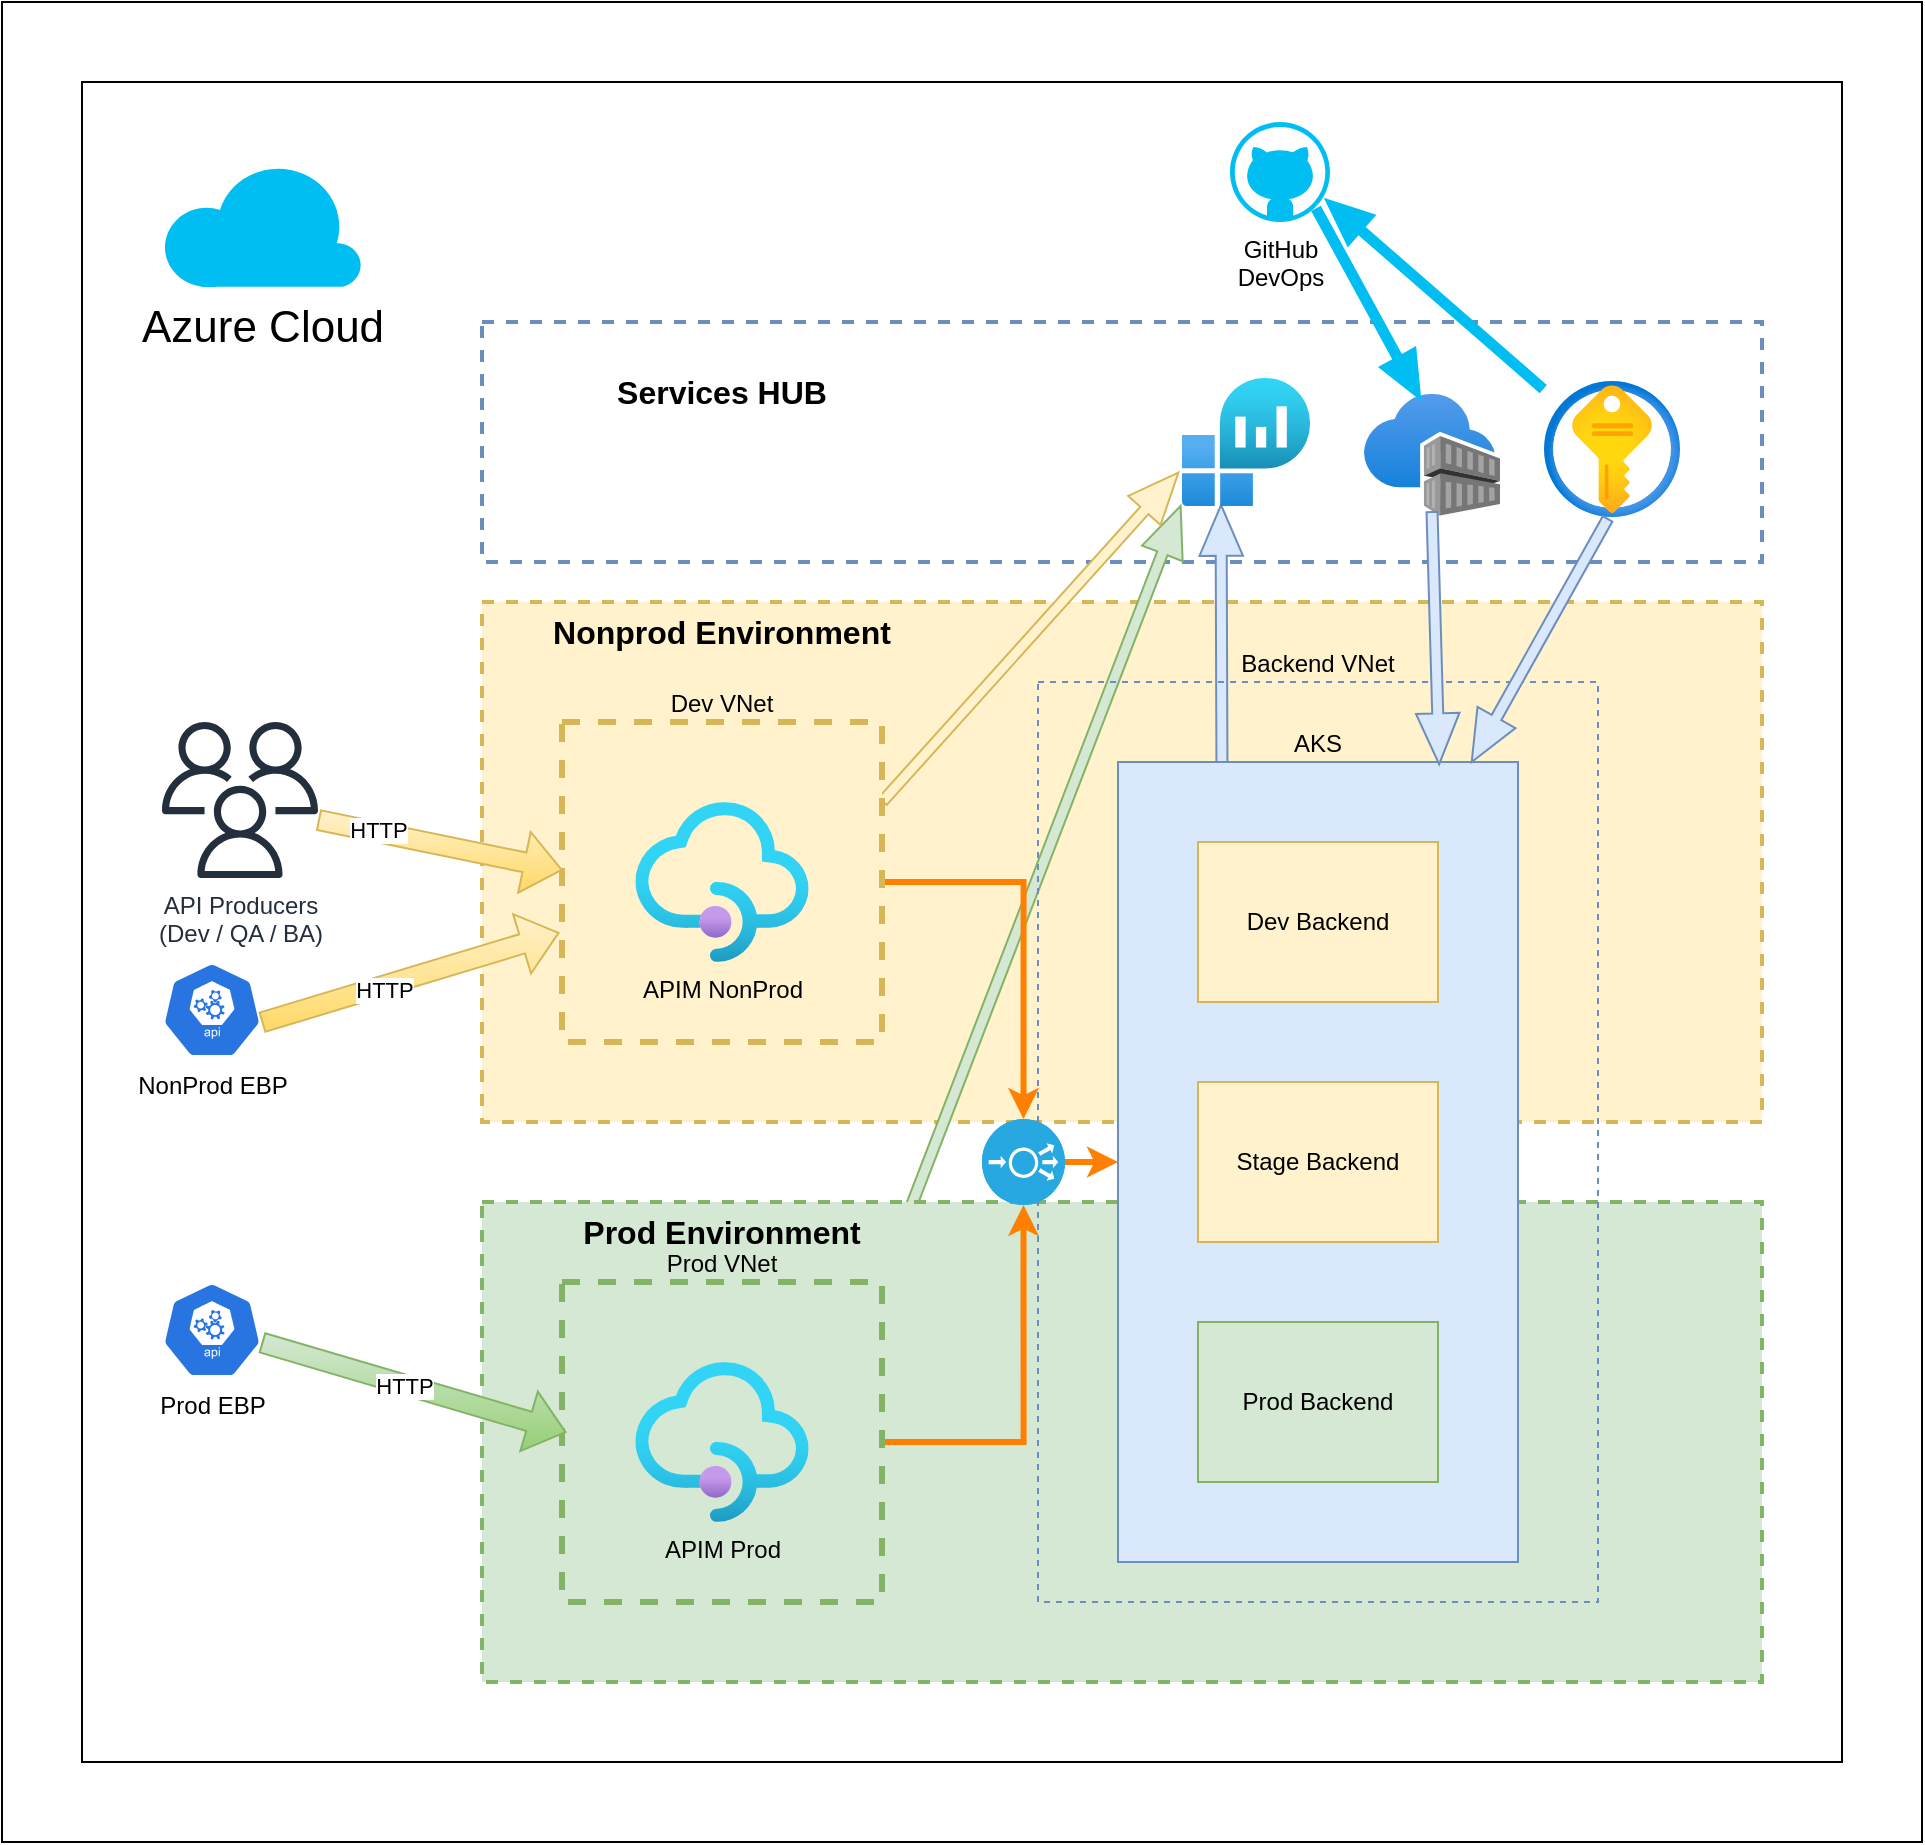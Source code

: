 <mxfile version="21.6.8" type="device">
  <diagram name="Page-1" id="QGZNqJDq6_y6giAaDoWt">
    <mxGraphModel dx="2069" dy="1987" grid="1" gridSize="10" guides="1" tooltips="1" connect="1" arrows="1" fold="1" page="1" pageScale="1" pageWidth="827" pageHeight="1169" math="0" shadow="0">
      <root>
        <mxCell id="0" />
        <mxCell id="1" parent="0" />
        <mxCell id="9m6El9AtTZZ0Sc9l-_DS-31" value="" style="rounded=0;whiteSpace=wrap;html=1;fillColor=none;" parent="1" vertex="1">
          <mxGeometry x="-160" y="-200" width="960" height="920" as="geometry" />
        </mxCell>
        <mxCell id="9m6El9AtTZZ0Sc9l-_DS-1" value="" style="rounded=0;whiteSpace=wrap;html=1;fillColor=none;glass=0;shadow=0;" parent="1" vertex="1">
          <mxGeometry x="-120" y="-160" width="880" height="840" as="geometry" />
        </mxCell>
        <mxCell id="9m6El9AtTZZ0Sc9l-_DS-5" value="" style="rounded=0;whiteSpace=wrap;html=1;fillColor=none;strokeColor=#6c8ebf;dashed=1;strokeWidth=2;" parent="1" vertex="1">
          <mxGeometry x="80" y="-40" width="640" height="120" as="geometry" />
        </mxCell>
        <mxCell id="89sK6pgD19V1uhRhcigI-2" value="" style="rounded=0;whiteSpace=wrap;html=1;fillColor=#fff2cc;dashed=1;strokeColor=#d6b656;strokeWidth=2;" parent="1" vertex="1">
          <mxGeometry x="80" y="100" width="640" height="260" as="geometry" />
        </mxCell>
        <mxCell id="9m6El9AtTZZ0Sc9l-_DS-16" value="" style="shape=flexArrow;endArrow=classic;html=1;rounded=0;width=5.5;endSize=8.145;endWidth=15.25;fillColor=#dae8fc;strokeColor=#6c8ebf;exitX=0.26;exitY=0.025;exitDx=0;exitDy=0;exitPerimeter=0;entryX=0.305;entryY=0.984;entryDx=0;entryDy=0;entryPerimeter=0;" parent="1" source="89sK6pgD19V1uhRhcigI-7" target="9m6El9AtTZZ0Sc9l-_DS-8" edge="1">
          <mxGeometry width="50" height="50" relative="1" as="geometry">
            <mxPoint x="640" y="-210" as="sourcePoint" />
            <mxPoint x="790" y="-132" as="targetPoint" />
          </mxGeometry>
        </mxCell>
        <mxCell id="9m6El9AtTZZ0Sc9l-_DS-17" value="" style="shape=flexArrow;endArrow=classic;html=1;rounded=0;width=5.5;endSize=8.145;endWidth=15.25;fillColor=#d5e8d4;strokeColor=#82b366;exitX=1;exitY=0;exitDx=0;exitDy=0;entryX=-0.008;entryY=0.992;entryDx=0;entryDy=0;entryPerimeter=0;" parent="1" source="89sK6pgD19V1uhRhcigI-5" target="9m6El9AtTZZ0Sc9l-_DS-8" edge="1">
          <mxGeometry width="50" height="50" relative="1" as="geometry">
            <mxPoint x="290" y="210" as="sourcePoint" />
            <mxPoint x="452" y="35" as="targetPoint" />
          </mxGeometry>
        </mxCell>
        <mxCell id="9m6El9AtTZZ0Sc9l-_DS-14" value="" style="shape=flexArrow;endArrow=classic;html=1;rounded=0;width=5.5;endSize=8.145;endWidth=15.25;fillColor=#fff2cc;strokeColor=#d6b656;exitX=1;exitY=0.25;exitDx=0;exitDy=0;entryX=-0.023;entryY=0.734;entryDx=0;entryDy=0;entryPerimeter=0;" parent="1" source="89sK6pgD19V1uhRhcigI-4" target="9m6El9AtTZZ0Sc9l-_DS-8" edge="1">
          <mxGeometry width="50" height="50" relative="1" as="geometry">
            <mxPoint x="620" y="-174" as="sourcePoint" />
            <mxPoint x="770" y="-96" as="targetPoint" />
          </mxGeometry>
        </mxCell>
        <mxCell id="89sK6pgD19V1uhRhcigI-3" value="" style="rounded=0;whiteSpace=wrap;html=1;fillColor=#d5e8d4;dashed=1;strokeColor=#82b366;strokeWidth=2;" parent="1" vertex="1">
          <mxGeometry x="80" y="400" width="640" height="240" as="geometry" />
        </mxCell>
        <mxCell id="89sK6pgD19V1uhRhcigI-19" style="edgeStyle=orthogonalEdgeStyle;rounded=0;orthogonalLoop=1;jettySize=auto;html=1;entryX=0.5;entryY=0;entryDx=0;entryDy=0;entryPerimeter=0;strokeWidth=3;strokeColor=#FF8000;" parent="1" source="89sK6pgD19V1uhRhcigI-4" target="89sK6pgD19V1uhRhcigI-17" edge="1">
          <mxGeometry relative="1" as="geometry" />
        </mxCell>
        <mxCell id="89sK6pgD19V1uhRhcigI-4" value="Dev VNet" style="rounded=0;whiteSpace=wrap;html=1;fillColor=#fff2cc;dashed=1;strokeColor=#d6b656;labelPosition=center;verticalLabelPosition=top;align=center;verticalAlign=bottom;strokeWidth=3;" parent="1" vertex="1">
          <mxGeometry x="120" y="160" width="160" height="160" as="geometry" />
        </mxCell>
        <mxCell id="89sK6pgD19V1uhRhcigI-20" style="edgeStyle=orthogonalEdgeStyle;rounded=0;orthogonalLoop=1;jettySize=auto;html=1;entryX=0.5;entryY=1;entryDx=0;entryDy=0;entryPerimeter=0;strokeWidth=3;strokeColor=#FF8000;" parent="1" source="89sK6pgD19V1uhRhcigI-5" target="89sK6pgD19V1uhRhcigI-17" edge="1">
          <mxGeometry relative="1" as="geometry" />
        </mxCell>
        <mxCell id="89sK6pgD19V1uhRhcigI-5" value="Prod VNet" style="rounded=0;whiteSpace=wrap;html=1;fillColor=#d5e8d4;dashed=1;strokeColor=#82b366;labelPosition=center;verticalLabelPosition=top;align=center;verticalAlign=bottom;strokeWidth=3;" parent="1" vertex="1">
          <mxGeometry x="120" y="440" width="160" height="160" as="geometry" />
        </mxCell>
        <mxCell id="89sK6pgD19V1uhRhcigI-6" value="Backend VNet" style="rounded=0;whiteSpace=wrap;html=1;fillColor=none;dashed=1;strokeColor=#6c8ebf;labelPosition=center;verticalLabelPosition=top;align=center;verticalAlign=bottom;" parent="1" vertex="1">
          <mxGeometry x="358" y="140" width="280" height="460" as="geometry" />
        </mxCell>
        <mxCell id="89sK6pgD19V1uhRhcigI-7" value="AKS" style="rounded=0;whiteSpace=wrap;html=1;fillColor=#dae8fc;labelPosition=center;verticalLabelPosition=top;align=center;verticalAlign=bottom;strokeColor=#6c8ebf;" parent="1" vertex="1">
          <mxGeometry x="398" y="180" width="200" height="400" as="geometry" />
        </mxCell>
        <mxCell id="89sK6pgD19V1uhRhcigI-9" value="APIM NonProd" style="image;aspect=fixed;html=1;points=[];align=center;fontSize=12;image=img/lib/azure2/app_services/API_Management_Services.svg;labelBackgroundColor=none;" parent="1" vertex="1">
          <mxGeometry x="156.67" y="200" width="86.66" height="80" as="geometry" />
        </mxCell>
        <mxCell id="89sK6pgD19V1uhRhcigI-10" value="APIM Prod" style="image;aspect=fixed;html=1;points=[];align=center;fontSize=12;image=img/lib/azure2/app_services/API_Management_Services.svg;labelBackgroundColor=none;" parent="1" vertex="1">
          <mxGeometry x="156.66" y="480" width="86.67" height="80" as="geometry" />
        </mxCell>
        <mxCell id="89sK6pgD19V1uhRhcigI-13" value="&lt;font style=&quot;font-size: 16px;&quot;&gt;&lt;b&gt;Nonprod Environment&lt;/b&gt;&lt;/font&gt;" style="text;html=1;strokeColor=none;fillColor=none;align=center;verticalAlign=middle;whiteSpace=wrap;rounded=0;" parent="1" vertex="1">
          <mxGeometry x="80" y="100" width="240" height="30" as="geometry" />
        </mxCell>
        <mxCell id="89sK6pgD19V1uhRhcigI-15" value="Dev Backend" style="rounded=0;whiteSpace=wrap;html=1;fillColor=#fff2cc;strokeColor=#d6b656;" parent="1" vertex="1">
          <mxGeometry x="438" y="220" width="120" height="80" as="geometry" />
        </mxCell>
        <mxCell id="89sK6pgD19V1uhRhcigI-16" value="Prod Backend" style="rounded=0;whiteSpace=wrap;html=1;fillColor=#d5e8d4;strokeColor=#82b366;" parent="1" vertex="1">
          <mxGeometry x="438" y="460" width="120" height="80" as="geometry" />
        </mxCell>
        <mxCell id="89sK6pgD19V1uhRhcigI-18" style="edgeStyle=orthogonalEdgeStyle;rounded=0;orthogonalLoop=1;jettySize=auto;html=1;entryX=0;entryY=0.5;entryDx=0;entryDy=0;strokeWidth=3;strokeColor=#FF8000;" parent="1" source="89sK6pgD19V1uhRhcigI-17" target="89sK6pgD19V1uhRhcigI-7" edge="1">
          <mxGeometry relative="1" as="geometry" />
        </mxCell>
        <mxCell id="89sK6pgD19V1uhRhcigI-17" value="" style="fillColor=#28A8E0;verticalLabelPosition=bottom;sketch=0;html=1;strokeColor=#ffffff;verticalAlign=top;align=center;points=[[0.145,0.145,0],[0.5,0,0],[0.855,0.145,0],[1,0.5,0],[0.855,0.855,0],[0.5,1,0],[0.145,0.855,0],[0,0.5,0]];pointerEvents=1;shape=mxgraph.cisco_safe.compositeIcon;bgIcon=ellipse;resIcon=mxgraph.cisco_safe.capability.load_balancer;" parent="1" vertex="1">
          <mxGeometry x="330" y="358.5" width="41.5" height="43" as="geometry" />
        </mxCell>
        <mxCell id="9m6El9AtTZZ0Sc9l-_DS-2" value="Stage Backend" style="rounded=0;whiteSpace=wrap;html=1;fillColor=#fff2cc;strokeColor=#d6b656;" parent="1" vertex="1">
          <mxGeometry x="438" y="340" width="120" height="80" as="geometry" />
        </mxCell>
        <mxCell id="9m6El9AtTZZ0Sc9l-_DS-3" value="API Producers&lt;br&gt;(Dev / QA / BA)" style="sketch=0;outlineConnect=0;fontColor=#232F3E;gradientColor=none;fillColor=#232F3D;strokeColor=none;dashed=0;verticalLabelPosition=bottom;verticalAlign=top;align=center;html=1;fontSize=12;fontStyle=0;aspect=fixed;pointerEvents=1;shape=mxgraph.aws4.users;" parent="1" vertex="1">
          <mxGeometry x="-80" y="160" width="78" height="78" as="geometry" />
        </mxCell>
        <mxCell id="9m6El9AtTZZ0Sc9l-_DS-6" value="" style="image;aspect=fixed;html=1;points=[];align=center;fontSize=12;image=img/lib/azure2/containers/Container_Registries.svg;" parent="1" vertex="1">
          <mxGeometry x="521" y="-4" width="68" height="61" as="geometry" />
        </mxCell>
        <mxCell id="9m6El9AtTZZ0Sc9l-_DS-7" value="" style="image;aspect=fixed;html=1;points=[];align=center;fontSize=12;image=img/lib/azure2/security/Key_Vaults.svg;" parent="1" vertex="1">
          <mxGeometry x="611" y="-10.5" width="68" height="68" as="geometry" />
        </mxCell>
        <mxCell id="9m6El9AtTZZ0Sc9l-_DS-8" value="" style="image;aspect=fixed;html=1;points=[];align=center;fontSize=12;image=img/lib/azure2/analytics/Log_Analytics_Workspaces.svg;" parent="1" vertex="1">
          <mxGeometry x="430" y="-12" width="64" height="64" as="geometry" />
        </mxCell>
        <mxCell id="9m6El9AtTZZ0Sc9l-_DS-9" value="&lt;font style=&quot;font-size: 16px;&quot;&gt;&lt;b&gt;Services HUB&lt;/b&gt;&lt;/font&gt;" style="text;html=1;strokeColor=none;fillColor=none;align=center;verticalAlign=middle;whiteSpace=wrap;rounded=0;" parent="1" vertex="1">
          <mxGeometry x="80" y="-20" width="240" height="30" as="geometry" />
        </mxCell>
        <mxCell id="9m6El9AtTZZ0Sc9l-_DS-10" value="GitHub&lt;br&gt;DevOps" style="verticalLabelPosition=bottom;html=1;verticalAlign=top;align=center;strokeColor=none;fillColor=#00BEF2;shape=mxgraph.azure.github_code;pointerEvents=1;" parent="1" vertex="1">
          <mxGeometry x="454" y="-140" width="50" height="50" as="geometry" />
        </mxCell>
        <mxCell id="9m6El9AtTZZ0Sc9l-_DS-11" value="" style="shape=flexArrow;endArrow=classic;html=1;rounded=0;width=5.5;endSize=8.145;endWidth=15.25;fillColor=#00BEF2;strokeColor=none;exitX=0.855;exitY=0.855;exitDx=0;exitDy=0;exitPerimeter=0;entryX=0.426;entryY=0.066;entryDx=0;entryDy=0;entryPerimeter=0;" parent="1" source="9m6El9AtTZZ0Sc9l-_DS-10" target="9m6El9AtTZZ0Sc9l-_DS-6" edge="1">
          <mxGeometry width="50" height="50" relative="1" as="geometry">
            <mxPoint x="438" y="-100" as="sourcePoint" />
            <mxPoint x="508" y="-80" as="targetPoint" />
          </mxGeometry>
        </mxCell>
        <mxCell id="9m6El9AtTZZ0Sc9l-_DS-13" value="" style="shape=flexArrow;endArrow=classic;html=1;rounded=0;width=5.5;endSize=8.145;endWidth=15.25;fillColor=#00BEF2;strokeColor=none;entryX=0.93;entryY=0.75;entryDx=0;entryDy=0;entryPerimeter=0;" parent="1" source="9m6El9AtTZZ0Sc9l-_DS-7" target="9m6El9AtTZZ0Sc9l-_DS-10" edge="1">
          <mxGeometry width="50" height="50" relative="1" as="geometry">
            <mxPoint x="519" y="-145" as="sourcePoint" />
            <mxPoint x="589" y="-125" as="targetPoint" />
          </mxGeometry>
        </mxCell>
        <mxCell id="9m6El9AtTZZ0Sc9l-_DS-15" value="" style="shape=flexArrow;endArrow=classic;html=1;rounded=0;width=5.5;endSize=8.145;endWidth=15.25;fillColor=#dae8fc;strokeColor=#6c8ebf;entryX=0.803;entryY=0.004;entryDx=0;entryDy=0;entryPerimeter=0;exitX=0.5;exitY=0.959;exitDx=0;exitDy=0;exitPerimeter=0;" parent="1" source="9m6El9AtTZZ0Sc9l-_DS-6" target="89sK6pgD19V1uhRhcigI-7" edge="1">
          <mxGeometry width="50" height="50" relative="1" as="geometry">
            <mxPoint x="590" y="60" as="sourcePoint" />
            <mxPoint x="690" y="-82" as="targetPoint" />
          </mxGeometry>
        </mxCell>
        <mxCell id="89sK6pgD19V1uhRhcigI-14" value="&lt;font style=&quot;font-size: 16px;&quot;&gt;&lt;b&gt;Prod Environment&lt;/b&gt;&lt;/font&gt;" style="text;html=1;strokeColor=none;fillColor=none;align=center;verticalAlign=middle;whiteSpace=wrap;rounded=0;" parent="1" vertex="1">
          <mxGeometry x="80" y="400" width="240" height="30" as="geometry" />
        </mxCell>
        <mxCell id="9m6El9AtTZZ0Sc9l-_DS-18" value="" style="shape=flexArrow;endArrow=classic;html=1;rounded=0;width=5.5;endSize=8.145;endWidth=15.25;fillColor=#dae8fc;strokeColor=#6c8ebf;entryX=0.883;entryY=0.001;entryDx=0;entryDy=0;entryPerimeter=0;exitX=0.471;exitY=1.007;exitDx=0;exitDy=0;exitPerimeter=0;" parent="1" source="9m6El9AtTZZ0Sc9l-_DS-7" target="89sK6pgD19V1uhRhcigI-7" edge="1">
          <mxGeometry width="50" height="50" relative="1" as="geometry">
            <mxPoint x="780" y="64" as="sourcePoint" />
            <mxPoint x="784" y="186" as="targetPoint" />
          </mxGeometry>
        </mxCell>
        <mxCell id="9m6El9AtTZZ0Sc9l-_DS-20" value="NonProd EBP" style="sketch=0;html=1;dashed=0;whitespace=wrap;fillColor=#2875E2;strokeColor=#ffffff;points=[[0.005,0.63,0],[0.1,0.2,0],[0.9,0.2,0],[0.5,0,0],[0.995,0.63,0],[0.72,0.99,0],[0.5,1,0],[0.28,0.99,0]];verticalLabelPosition=bottom;align=center;verticalAlign=top;shape=mxgraph.kubernetes.icon;prIcon=api" parent="1" vertex="1">
          <mxGeometry x="-80" y="280" width="50" height="48" as="geometry" />
        </mxCell>
        <mxCell id="9m6El9AtTZZ0Sc9l-_DS-21" value="Prod EBP" style="sketch=0;html=1;dashed=0;whitespace=wrap;fillColor=#2875E2;strokeColor=#ffffff;points=[[0.005,0.63,0],[0.1,0.2,0],[0.9,0.2,0],[0.5,0,0],[0.995,0.63,0],[0.72,0.99,0],[0.5,1,0],[0.28,0.99,0]];verticalLabelPosition=bottom;align=center;verticalAlign=top;shape=mxgraph.kubernetes.icon;prIcon=api" parent="1" vertex="1">
          <mxGeometry x="-80" y="440" width="50" height="48" as="geometry" />
        </mxCell>
        <mxCell id="9m6El9AtTZZ0Sc9l-_DS-24" value="" style="shape=flexArrow;endArrow=classic;html=1;rounded=0;entryX=0.014;entryY=0.47;entryDx=0;entryDy=0;entryPerimeter=0;exitX=0.995;exitY=0.63;exitDx=0;exitDy=0;exitPerimeter=0;fillColor=#d5e8d4;strokeColor=#82b366;gradientColor=#97d077;" parent="1" source="9m6El9AtTZZ0Sc9l-_DS-21" target="89sK6pgD19V1uhRhcigI-5" edge="1">
          <mxGeometry width="50" height="50" relative="1" as="geometry">
            <mxPoint x="-230" y="510" as="sourcePoint" />
            <mxPoint x="-180" y="460" as="targetPoint" />
          </mxGeometry>
        </mxCell>
        <mxCell id="9m6El9AtTZZ0Sc9l-_DS-28" value="HTTP" style="edgeLabel;html=1;align=center;verticalAlign=middle;resizable=0;points=[];" parent="9m6El9AtTZZ0Sc9l-_DS-24" vertex="1" connectable="0">
          <mxGeometry x="-0.07" y="-1" relative="1" as="geometry">
            <mxPoint as="offset" />
          </mxGeometry>
        </mxCell>
        <mxCell id="9m6El9AtTZZ0Sc9l-_DS-23" value="" style="shape=flexArrow;endArrow=classic;html=1;rounded=0;entryX=-0.008;entryY=0.658;entryDx=0;entryDy=0;entryPerimeter=0;exitX=0.995;exitY=0.63;exitDx=0;exitDy=0;exitPerimeter=0;fillColor=#fff2cc;strokeColor=#d6b656;gradientColor=#ffd966;" parent="1" source="9m6El9AtTZZ0Sc9l-_DS-20" target="89sK6pgD19V1uhRhcigI-4" edge="1">
          <mxGeometry width="50" height="50" relative="1" as="geometry">
            <mxPoint x="20" y="290" as="sourcePoint" />
            <mxPoint x="-180" y="370" as="targetPoint" />
          </mxGeometry>
        </mxCell>
        <mxCell id="9m6El9AtTZZ0Sc9l-_DS-26" value="HTTP" style="edgeLabel;html=1;align=center;verticalAlign=middle;resizable=0;points=[];" parent="9m6El9AtTZZ0Sc9l-_DS-23" vertex="1" connectable="0">
          <mxGeometry x="-0.184" y="-2" relative="1" as="geometry">
            <mxPoint as="offset" />
          </mxGeometry>
        </mxCell>
        <mxCell id="9m6El9AtTZZ0Sc9l-_DS-22" value="" style="shape=flexArrow;endArrow=classic;html=1;rounded=0;entryX=0.002;entryY=0.463;entryDx=0;entryDy=0;exitX=1;exitY=0.628;exitDx=0;exitDy=0;exitPerimeter=0;entryPerimeter=0;fillColor=#fff2cc;strokeColor=#d6b656;gradientColor=#ffd966;" parent="1" source="9m6El9AtTZZ0Sc9l-_DS-3" target="89sK6pgD19V1uhRhcigI-4" edge="1">
          <mxGeometry width="50" height="50" relative="1" as="geometry">
            <mxPoint x="10" y="250" as="sourcePoint" />
            <mxPoint x="60" y="200" as="targetPoint" />
          </mxGeometry>
        </mxCell>
        <mxCell id="9m6El9AtTZZ0Sc9l-_DS-25" value="HTTP" style="edgeLabel;html=1;align=center;verticalAlign=middle;resizable=0;points=[];" parent="9m6El9AtTZZ0Sc9l-_DS-22" vertex="1" connectable="0">
          <mxGeometry x="-0.519" y="1" relative="1" as="geometry">
            <mxPoint as="offset" />
          </mxGeometry>
        </mxCell>
        <mxCell id="9m6El9AtTZZ0Sc9l-_DS-27" value="&lt;font style=&quot;font-size: 22px;&quot;&gt;Azure Cloud&lt;/font&gt;" style="verticalLabelPosition=bottom;html=1;verticalAlign=top;align=center;strokeColor=none;fillColor=#00BEF2;shape=mxgraph.azure.cloud;" parent="1" vertex="1">
          <mxGeometry x="-80" y="-120" width="100" height="62.5" as="geometry" />
        </mxCell>
      </root>
    </mxGraphModel>
  </diagram>
</mxfile>
